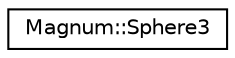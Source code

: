 digraph "圖形化之類別階層"
{
  edge [fontname="Helvetica",fontsize="10",labelfontname="Helvetica",labelfontsize="10"];
  node [fontname="Helvetica",fontsize="10",shape=record];
  rankdir="LR";
  Node1 [label="Magnum::Sphere3",height=0.2,width=0.4,color="black", fillcolor="white", style="filled",URL="$class_magnum_1_1_sphere3.html"];
}
